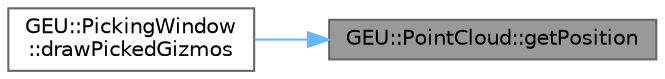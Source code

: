 digraph "GEU::PointCloud::getPosition"
{
 // LATEX_PDF_SIZE
  bgcolor="transparent";
  edge [fontname=Helvetica,fontsize=10,labelfontname=Helvetica,labelfontsize=10];
  node [fontname=Helvetica,fontsize=10,shape=box,height=0.2,width=0.4];
  rankdir="RL";
  Node1 [id="Node000001",label="GEU::PointCloud::getPosition",height=0.2,width=0.4,color="gray40", fillcolor="grey60", style="filled", fontcolor="black",tooltip=" "];
  Node1 -> Node2 [id="edge1_Node000001_Node000002",dir="back",color="steelblue1",style="solid",tooltip=" "];
  Node2 [id="Node000002",label="GEU::PickingWindow\l::drawPickedGizmos",height=0.2,width=0.4,color="grey40", fillcolor="white", style="filled",URL="$d9/d01/class_g_e_u_1_1_picking_window.html#ae36fe8df3dac7b35f086614b2fdf33fa",tooltip=" "];
}
